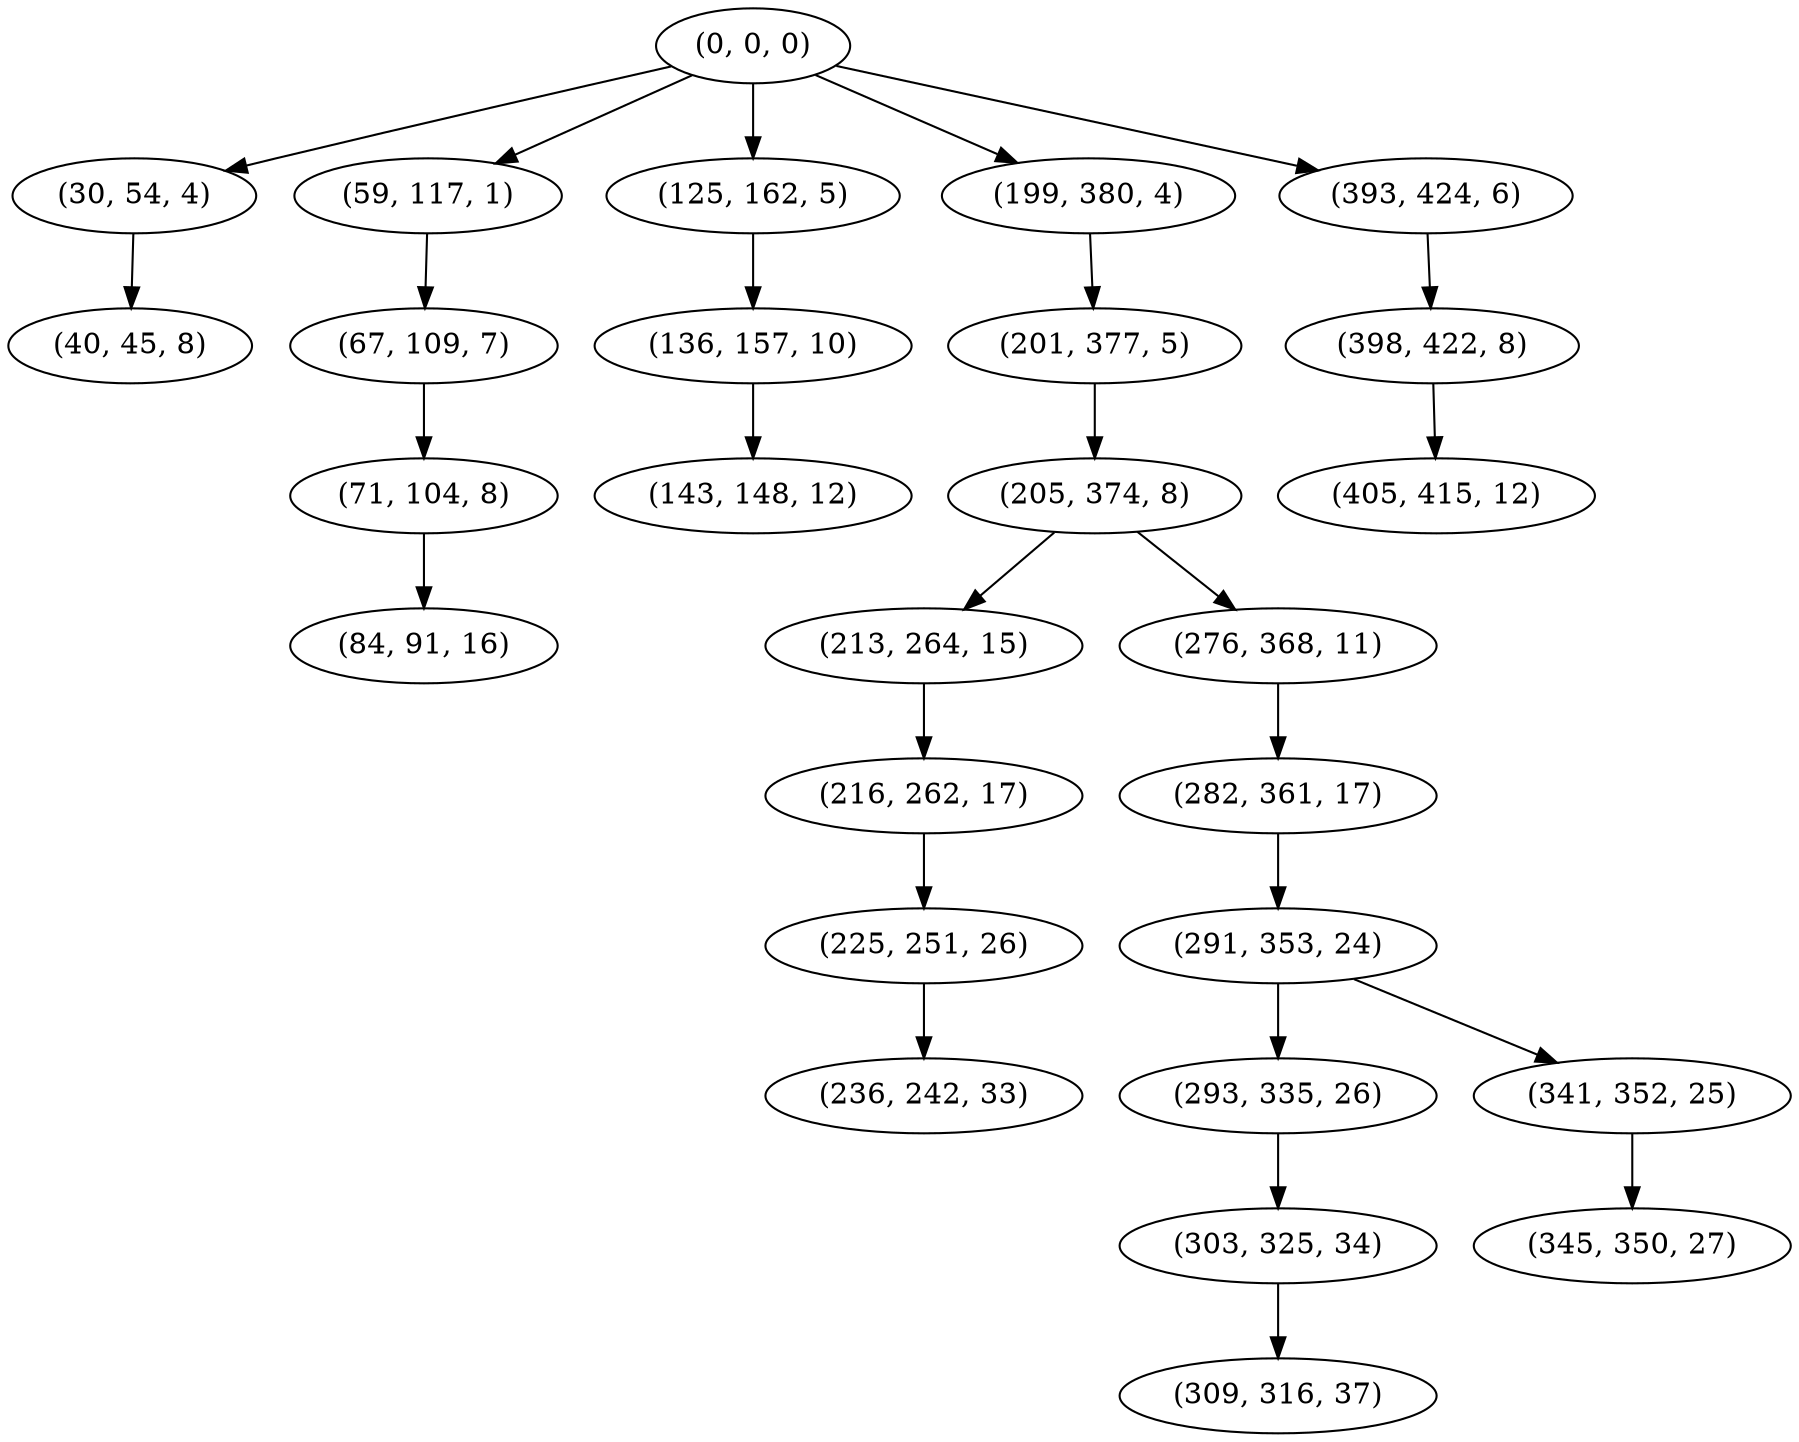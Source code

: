 digraph tree {
    "(0, 0, 0)";
    "(30, 54, 4)";
    "(40, 45, 8)";
    "(59, 117, 1)";
    "(67, 109, 7)";
    "(71, 104, 8)";
    "(84, 91, 16)";
    "(125, 162, 5)";
    "(136, 157, 10)";
    "(143, 148, 12)";
    "(199, 380, 4)";
    "(201, 377, 5)";
    "(205, 374, 8)";
    "(213, 264, 15)";
    "(216, 262, 17)";
    "(225, 251, 26)";
    "(236, 242, 33)";
    "(276, 368, 11)";
    "(282, 361, 17)";
    "(291, 353, 24)";
    "(293, 335, 26)";
    "(303, 325, 34)";
    "(309, 316, 37)";
    "(341, 352, 25)";
    "(345, 350, 27)";
    "(393, 424, 6)";
    "(398, 422, 8)";
    "(405, 415, 12)";
    "(0, 0, 0)" -> "(30, 54, 4)";
    "(0, 0, 0)" -> "(59, 117, 1)";
    "(0, 0, 0)" -> "(125, 162, 5)";
    "(0, 0, 0)" -> "(199, 380, 4)";
    "(0, 0, 0)" -> "(393, 424, 6)";
    "(30, 54, 4)" -> "(40, 45, 8)";
    "(59, 117, 1)" -> "(67, 109, 7)";
    "(67, 109, 7)" -> "(71, 104, 8)";
    "(71, 104, 8)" -> "(84, 91, 16)";
    "(125, 162, 5)" -> "(136, 157, 10)";
    "(136, 157, 10)" -> "(143, 148, 12)";
    "(199, 380, 4)" -> "(201, 377, 5)";
    "(201, 377, 5)" -> "(205, 374, 8)";
    "(205, 374, 8)" -> "(213, 264, 15)";
    "(205, 374, 8)" -> "(276, 368, 11)";
    "(213, 264, 15)" -> "(216, 262, 17)";
    "(216, 262, 17)" -> "(225, 251, 26)";
    "(225, 251, 26)" -> "(236, 242, 33)";
    "(276, 368, 11)" -> "(282, 361, 17)";
    "(282, 361, 17)" -> "(291, 353, 24)";
    "(291, 353, 24)" -> "(293, 335, 26)";
    "(291, 353, 24)" -> "(341, 352, 25)";
    "(293, 335, 26)" -> "(303, 325, 34)";
    "(303, 325, 34)" -> "(309, 316, 37)";
    "(341, 352, 25)" -> "(345, 350, 27)";
    "(393, 424, 6)" -> "(398, 422, 8)";
    "(398, 422, 8)" -> "(405, 415, 12)";
}
